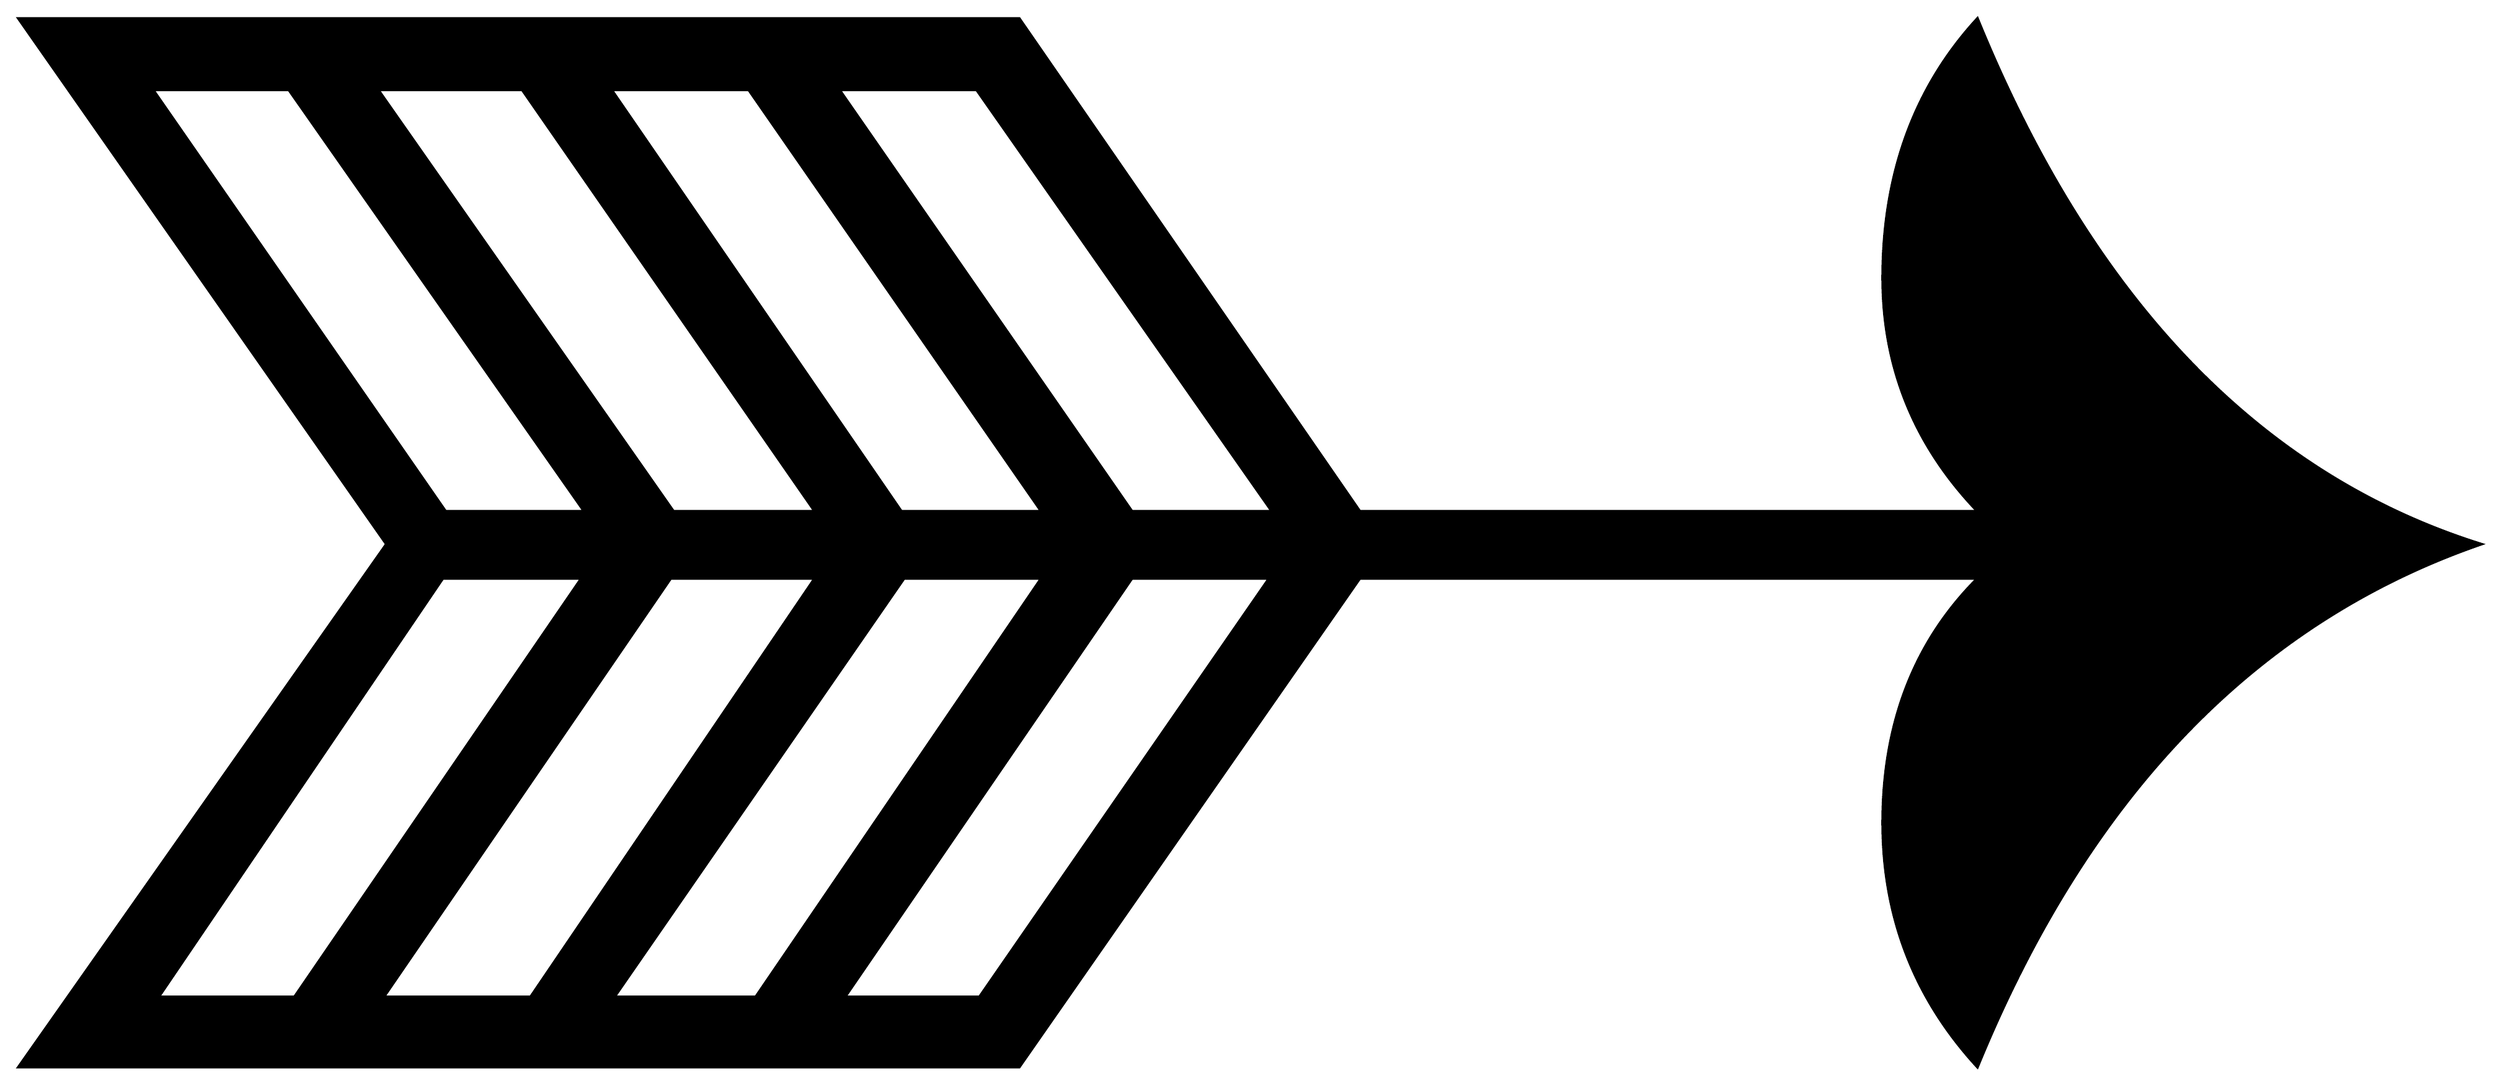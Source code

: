 


\begin{tikzpicture}[y=0.80pt, x=0.80pt, yscale=-1.0, xscale=1.0, inner sep=0pt, outer sep=0pt]
\begin{scope}[shift={(100.0,1834.0)},nonzero rule]
  \path[draw=.,fill=.,line width=1.600pt] (1894.0,-709.0) ..
    controls (1730.0,-652.333) and (1607.667,-525.333) ..
    (1527.0,-328.0) .. controls (1481.0,-378.0) and
    (1458.0,-437.333) .. (1458.0,-506.0) .. controls
    (1458.0,-578.667) and (1481.0,-638.0) .. (1527.0,-684.0) --
    (1077.0,-684.0) -- (829.0,-328.0) -- (100.0,-328.0) --
    (368.0,-709.0) -- (100.0,-1092.0) -- (829.0,-1092.0) --
    (1077.0,-733.0) -- (1527.0,-733.0) .. controls
    (1481.0,-781.0) and (1458.0,-837.667) .. (1458.0,-903.0) ..
    controls (1458.0,-979.0) and (1481.0,-1042.0) ..
    (1527.0,-1092.0) .. controls (1610.333,-887.333) and
    (1732.667,-759.667) .. (1894.0,-709.0) -- cycle(1013.0,-733.0)
    -- (798.0,-1040.0) -- (698.0,-1040.0) -- (911.0,-733.0) --
    (1013.0,-733.0) -- cycle(845.0,-733.0) -- (632.0,-1040.0) --
    (532.0,-1040.0) -- (743.0,-733.0) -- (845.0,-733.0) --
    cycle(680.0,-733.0) -- (467.0,-1040.0) -- (362.0,-1040.0) --
    (577.0,-733.0) -- (680.0,-733.0) -- cycle(1011.0,-684.0) --
    (911.0,-684.0) -- (702.0,-379.0) -- (800.0,-379.0) --
    (1011.0,-684.0) -- cycle(512.0,-733.0) -- (297.0,-1040.0) --
    (198.0,-1040.0) -- (411.0,-733.0) -- (512.0,-733.0) --
    cycle(845.0,-684.0) -- (745.0,-684.0) -- (534.0,-379.0) --
    (637.0,-379.0) -- (845.0,-684.0) -- cycle(680.0,-684.0) --
    (575.0,-684.0) -- (366.0,-379.0) -- (473.0,-379.0) --
    (680.0,-684.0) -- cycle(510.0,-684.0) -- (409.0,-684.0) --
    (202.0,-379.0) -- (301.0,-379.0) -- (510.0,-684.0) -- cycle;
\end{scope}

\end{tikzpicture}

